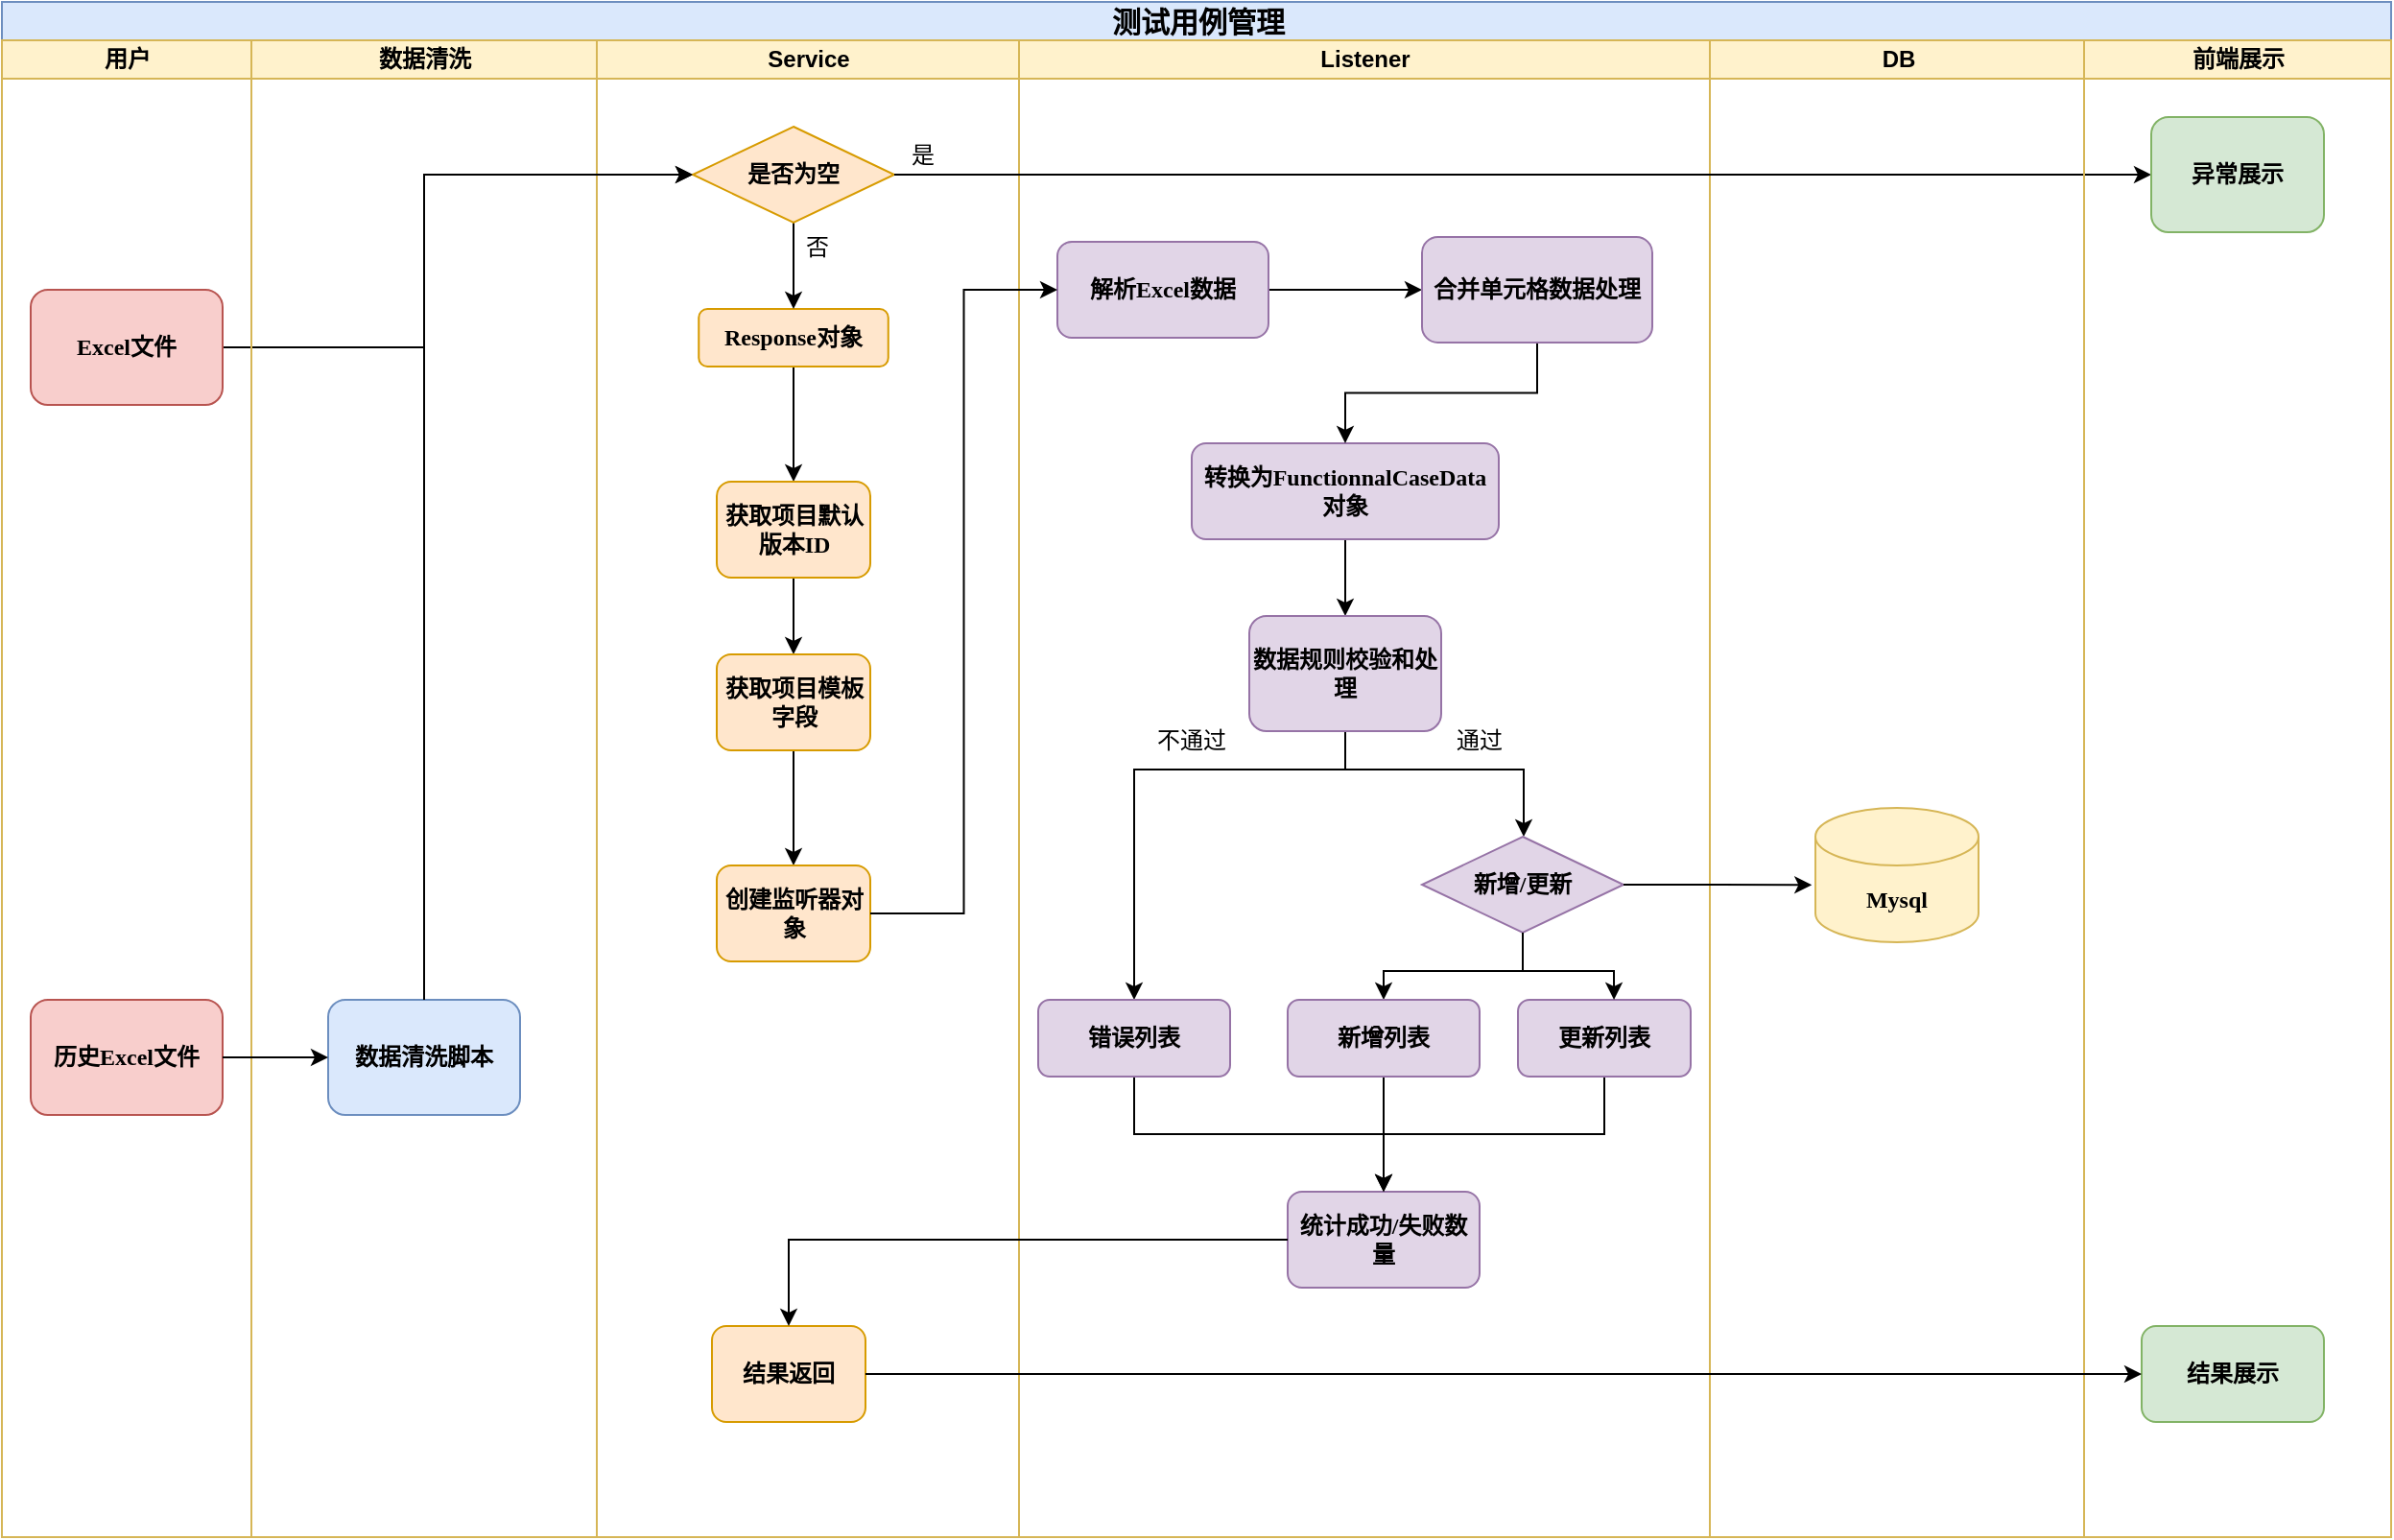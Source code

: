 <mxfile version="26.2.6">
  <diagram name="第 1 页" id="mAxnPa-wIW2UGlIj4MMn">
    <mxGraphModel dx="1334" dy="764" grid="1" gridSize="10" guides="1" tooltips="1" connect="1" arrows="1" fold="1" page="1" pageScale="1" pageWidth="9997" pageHeight="11169" math="0" shadow="0">
      <root>
        <mxCell id="0" />
        <mxCell id="1" parent="0" />
        <mxCell id="Ma0VbYQPzI4zfsSaGSA2-1" value="&lt;span style=&quot;font-size: 15px;&quot;&gt;测试用例管理&lt;/span&gt;" style="swimlane;html=1;childLayout=stackLayout;startSize=20;rounded=0;shadow=0;labelBackgroundColor=none;strokeWidth=1;fontFamily=Verdana;fontSize=8;align=center;fillColor=#dae8fc;strokeColor=#6c8ebf;" vertex="1" parent="1">
          <mxGeometry x="590" y="90" width="1245" height="800" as="geometry" />
        </mxCell>
        <mxCell id="Ma0VbYQPzI4zfsSaGSA2-2" value="用户" style="swimlane;html=1;startSize=20;fillColor=#fff2cc;strokeColor=#d6b656;" vertex="1" parent="Ma0VbYQPzI4zfsSaGSA2-1">
          <mxGeometry y="20" width="130" height="780" as="geometry" />
        </mxCell>
        <mxCell id="Ma0VbYQPzI4zfsSaGSA2-219" style="edgeStyle=orthogonalEdgeStyle;rounded=0;orthogonalLoop=1;jettySize=auto;html=1;" edge="1" parent="Ma0VbYQPzI4zfsSaGSA2-2" source="Ma0VbYQPzI4zfsSaGSA2-3">
          <mxGeometry relative="1" as="geometry">
            <mxPoint x="360" y="70" as="targetPoint" />
            <Array as="points">
              <mxPoint x="220" y="160" />
              <mxPoint x="220" y="70" />
            </Array>
          </mxGeometry>
        </mxCell>
        <mxCell id="Ma0VbYQPzI4zfsSaGSA2-3" value="&lt;h5&gt;&lt;span style=&quot;font-size: 12px;&quot;&gt;Excel文件&lt;/span&gt;&lt;/h5&gt;" style="rounded=1;whiteSpace=wrap;html=1;shadow=0;labelBackgroundColor=none;strokeWidth=1;fontFamily=Verdana;fontSize=8;align=center;fillColor=#f8cecc;strokeColor=#b85450;" vertex="1" parent="Ma0VbYQPzI4zfsSaGSA2-2">
          <mxGeometry x="15" y="130" width="100" height="60" as="geometry" />
        </mxCell>
        <mxCell id="Ma0VbYQPzI4zfsSaGSA2-53" value="&lt;h5&gt;&lt;span style=&quot;font-size: 12px;&quot;&gt;历史Excel文件&lt;/span&gt;&lt;/h5&gt;" style="rounded=1;whiteSpace=wrap;html=1;shadow=0;labelBackgroundColor=none;strokeWidth=1;fontFamily=Verdana;fontSize=8;align=center;fillColor=#f8cecc;strokeColor=#b85450;" vertex="1" parent="Ma0VbYQPzI4zfsSaGSA2-2">
          <mxGeometry x="15" y="500" width="100" height="60" as="geometry" />
        </mxCell>
        <mxCell id="Ma0VbYQPzI4zfsSaGSA2-4" value="数据清洗" style="swimlane;html=1;startSize=20;fillColor=#fff2cc;strokeColor=#d6b656;" vertex="1" parent="Ma0VbYQPzI4zfsSaGSA2-1">
          <mxGeometry x="130" y="20" width="180" height="780" as="geometry" />
        </mxCell>
        <mxCell id="Ma0VbYQPzI4zfsSaGSA2-14" value="&lt;h5&gt;&lt;span style=&quot;font-size: 12px;&quot;&gt;数据清洗脚本&lt;/span&gt;&lt;/h5&gt;" style="rounded=1;whiteSpace=wrap;html=1;shadow=0;labelBackgroundColor=none;strokeWidth=1;fontFamily=Verdana;fontSize=8;align=center;fillColor=#dae8fc;strokeColor=#6c8ebf;" vertex="1" parent="Ma0VbYQPzI4zfsSaGSA2-4">
          <mxGeometry x="40" y="500" width="100" height="60" as="geometry" />
        </mxCell>
        <mxCell id="Ma0VbYQPzI4zfsSaGSA2-61" style="edgeStyle=orthogonalEdgeStyle;rounded=0;orthogonalLoop=1;jettySize=auto;html=1;entryX=0;entryY=0.5;entryDx=0;entryDy=0;" edge="1" parent="Ma0VbYQPzI4zfsSaGSA2-1" source="Ma0VbYQPzI4zfsSaGSA2-53" target="Ma0VbYQPzI4zfsSaGSA2-14">
          <mxGeometry relative="1" as="geometry" />
        </mxCell>
        <mxCell id="Ma0VbYQPzI4zfsSaGSA2-20" value="Service" style="swimlane;html=1;startSize=20;fillColor=#fff2cc;strokeColor=#d6b656;" vertex="1" parent="Ma0VbYQPzI4zfsSaGSA2-1">
          <mxGeometry x="310" y="20" width="220" height="780" as="geometry" />
        </mxCell>
        <mxCell id="Ma0VbYQPzI4zfsSaGSA2-138" style="edgeStyle=orthogonalEdgeStyle;rounded=0;orthogonalLoop=1;jettySize=auto;html=1;entryX=0.5;entryY=0;entryDx=0;entryDy=0;" edge="1" parent="Ma0VbYQPzI4zfsSaGSA2-20" source="Ma0VbYQPzI4zfsSaGSA2-22" target="Ma0VbYQPzI4zfsSaGSA2-67">
          <mxGeometry relative="1" as="geometry" />
        </mxCell>
        <mxCell id="Ma0VbYQPzI4zfsSaGSA2-22" value="&lt;span style=&quot;font-size: 12px;&quot;&gt;&lt;b&gt;Response对象&lt;/b&gt;&lt;/span&gt;" style="rounded=1;whiteSpace=wrap;html=1;shadow=0;labelBackgroundColor=none;strokeWidth=1;fontFamily=Verdana;fontSize=8;align=center;fillColor=#ffe6cc;strokeColor=#d79b00;" vertex="1" parent="Ma0VbYQPzI4zfsSaGSA2-20">
          <mxGeometry x="53.13" y="140" width="98.75" height="30" as="geometry" />
        </mxCell>
        <mxCell id="Ma0VbYQPzI4zfsSaGSA2-139" style="edgeStyle=orthogonalEdgeStyle;rounded=0;orthogonalLoop=1;jettySize=auto;html=1;entryX=0.5;entryY=0;entryDx=0;entryDy=0;" edge="1" parent="Ma0VbYQPzI4zfsSaGSA2-20" source="Ma0VbYQPzI4zfsSaGSA2-67" target="Ma0VbYQPzI4zfsSaGSA2-107">
          <mxGeometry relative="1" as="geometry" />
        </mxCell>
        <mxCell id="Ma0VbYQPzI4zfsSaGSA2-67" value="&lt;span style=&quot;font-size: 12px;&quot;&gt;&lt;b&gt;获取项目默认版本ID&lt;br&gt;&lt;/b&gt;&lt;/span&gt;" style="rounded=1;whiteSpace=wrap;html=1;shadow=0;labelBackgroundColor=none;strokeWidth=1;fontFamily=Verdana;fontSize=8;align=center;fillColor=#ffe6cc;strokeColor=#d79b00;" vertex="1" parent="Ma0VbYQPzI4zfsSaGSA2-20">
          <mxGeometry x="62.51" y="230" width="80" height="50" as="geometry" />
        </mxCell>
        <mxCell id="Ma0VbYQPzI4zfsSaGSA2-136" style="edgeStyle=orthogonalEdgeStyle;rounded=0;orthogonalLoop=1;jettySize=auto;html=1;entryX=0.5;entryY=0;entryDx=0;entryDy=0;" edge="1" parent="Ma0VbYQPzI4zfsSaGSA2-20" source="Ma0VbYQPzI4zfsSaGSA2-63" target="Ma0VbYQPzI4zfsSaGSA2-22">
          <mxGeometry relative="1" as="geometry" />
        </mxCell>
        <mxCell id="Ma0VbYQPzI4zfsSaGSA2-63" value="&lt;font style=&quot;font-size: 12px;&quot;&gt;&lt;b&gt;是否为空&lt;/b&gt;&lt;/font&gt;" style="rhombus;whiteSpace=wrap;html=1;fillColor=#ffe6cc;strokeColor=#d79b00;fontSize=8;fontFamily=Verdana;" vertex="1" parent="Ma0VbYQPzI4zfsSaGSA2-20">
          <mxGeometry x="50" y="45" width="105" height="50" as="geometry" />
        </mxCell>
        <mxCell id="Ma0VbYQPzI4zfsSaGSA2-69" value="是" style="text;html=1;align=center;verticalAlign=middle;whiteSpace=wrap;rounded=0;" vertex="1" parent="Ma0VbYQPzI4zfsSaGSA2-20">
          <mxGeometry x="140" y="45" width="60" height="30" as="geometry" />
        </mxCell>
        <mxCell id="Ma0VbYQPzI4zfsSaGSA2-104" value="否" style="text;html=1;align=center;verticalAlign=middle;whiteSpace=wrap;rounded=0;" vertex="1" parent="Ma0VbYQPzI4zfsSaGSA2-20">
          <mxGeometry x="90" y="95" width="50" height="25" as="geometry" />
        </mxCell>
        <mxCell id="Ma0VbYQPzI4zfsSaGSA2-140" style="edgeStyle=orthogonalEdgeStyle;rounded=0;orthogonalLoop=1;jettySize=auto;html=1;entryX=0.5;entryY=0;entryDx=0;entryDy=0;" edge="1" parent="Ma0VbYQPzI4zfsSaGSA2-20" source="Ma0VbYQPzI4zfsSaGSA2-107" target="Ma0VbYQPzI4zfsSaGSA2-113">
          <mxGeometry relative="1" as="geometry" />
        </mxCell>
        <mxCell id="Ma0VbYQPzI4zfsSaGSA2-107" value="&lt;span style=&quot;font-size: 12px;&quot;&gt;&lt;b&gt;获取项目模板字段&lt;br&gt;&lt;/b&gt;&lt;/span&gt;" style="rounded=1;whiteSpace=wrap;html=1;shadow=0;labelBackgroundColor=none;strokeWidth=1;fontFamily=Verdana;fontSize=8;align=center;fillColor=#ffe6cc;strokeColor=#d79b00;" vertex="1" parent="Ma0VbYQPzI4zfsSaGSA2-20">
          <mxGeometry x="62.5" y="320" width="80" height="50" as="geometry" />
        </mxCell>
        <mxCell id="Ma0VbYQPzI4zfsSaGSA2-113" value="&lt;b style=&quot;font-size: 12px;&quot;&gt;创建监听器对象&lt;/b&gt;&lt;span style=&quot;font-size: 12px;&quot;&gt;&lt;b&gt;&lt;/b&gt;&lt;/span&gt;" style="rounded=1;whiteSpace=wrap;html=1;shadow=0;labelBackgroundColor=none;strokeWidth=1;fontFamily=Verdana;fontSize=8;align=center;fillColor=#ffe6cc;strokeColor=#d79b00;" vertex="1" parent="Ma0VbYQPzI4zfsSaGSA2-20">
          <mxGeometry x="62.5" y="430" width="80" height="50" as="geometry" />
        </mxCell>
        <mxCell id="Ma0VbYQPzI4zfsSaGSA2-130" value="&lt;span style=&quot;font-size: 12px;&quot;&gt;&lt;b&gt;结果返回&lt;/b&gt;&lt;/span&gt;" style="rounded=1;whiteSpace=wrap;html=1;shadow=0;labelBackgroundColor=none;strokeWidth=1;fontFamily=Verdana;fontSize=8;align=center;fillColor=#ffe6cc;strokeColor=#d79b00;" vertex="1" parent="Ma0VbYQPzI4zfsSaGSA2-20">
          <mxGeometry x="60" y="670" width="80" height="50" as="geometry" />
        </mxCell>
        <mxCell id="Ma0VbYQPzI4zfsSaGSA2-33" value="Listener" style="swimlane;html=1;startSize=20;fillColor=#fff2cc;strokeColor=#d6b656;" vertex="1" parent="Ma0VbYQPzI4zfsSaGSA2-1">
          <mxGeometry x="530" y="20" width="360" height="780" as="geometry" />
        </mxCell>
        <mxCell id="Ma0VbYQPzI4zfsSaGSA2-34" value="&lt;h5&gt;&lt;span style=&quot;font-size: 12px;&quot;&gt;统计成功/失败数量&lt;/span&gt;&lt;/h5&gt;" style="rounded=1;whiteSpace=wrap;html=1;shadow=0;labelBackgroundColor=none;strokeWidth=1;fontFamily=Verdana;fontSize=8;align=center;fillColor=#e1d5e7;strokeColor=#9673a6;" vertex="1" parent="Ma0VbYQPzI4zfsSaGSA2-33">
          <mxGeometry x="140" y="600" width="100" height="50" as="geometry" />
        </mxCell>
        <mxCell id="Ma0VbYQPzI4zfsSaGSA2-143" style="edgeStyle=orthogonalEdgeStyle;rounded=0;orthogonalLoop=1;jettySize=auto;html=1;entryX=0;entryY=0.5;entryDx=0;entryDy=0;" edge="1" parent="Ma0VbYQPzI4zfsSaGSA2-33" source="Ma0VbYQPzI4zfsSaGSA2-36" target="Ma0VbYQPzI4zfsSaGSA2-115">
          <mxGeometry relative="1" as="geometry" />
        </mxCell>
        <mxCell id="Ma0VbYQPzI4zfsSaGSA2-36" value="&lt;span style=&quot;font-size: 12px;&quot;&gt;&lt;b&gt;解析Excel数据&lt;/b&gt;&lt;/span&gt;" style="rounded=1;whiteSpace=wrap;html=1;shadow=0;labelBackgroundColor=none;strokeWidth=1;fontFamily=Verdana;fontSize=8;align=center;fillColor=#e1d5e7;strokeColor=#9673a6;" vertex="1" parent="Ma0VbYQPzI4zfsSaGSA2-33">
          <mxGeometry x="20" y="105" width="110" height="50" as="geometry" />
        </mxCell>
        <mxCell id="Ma0VbYQPzI4zfsSaGSA2-145" style="edgeStyle=orthogonalEdgeStyle;rounded=0;orthogonalLoop=1;jettySize=auto;html=1;entryX=0.5;entryY=0;entryDx=0;entryDy=0;" edge="1" parent="Ma0VbYQPzI4zfsSaGSA2-33" source="Ma0VbYQPzI4zfsSaGSA2-112" target="Ma0VbYQPzI4zfsSaGSA2-116">
          <mxGeometry relative="1" as="geometry" />
        </mxCell>
        <mxCell id="Ma0VbYQPzI4zfsSaGSA2-112" value="&lt;span style=&quot;font-size: 12px;&quot;&gt;&lt;b&gt;转换为FunctionnalCaseData对象&lt;/b&gt;&lt;/span&gt;" style="rounded=1;whiteSpace=wrap;html=1;shadow=0;labelBackgroundColor=none;strokeWidth=1;fontFamily=Verdana;fontSize=8;align=center;fillColor=#e1d5e7;strokeColor=#9673a6;" vertex="1" parent="Ma0VbYQPzI4zfsSaGSA2-33">
          <mxGeometry x="90" y="210" width="160" height="50" as="geometry" />
        </mxCell>
        <mxCell id="Ma0VbYQPzI4zfsSaGSA2-144" style="edgeStyle=orthogonalEdgeStyle;rounded=0;orthogonalLoop=1;jettySize=auto;html=1;entryX=0.5;entryY=0;entryDx=0;entryDy=0;" edge="1" parent="Ma0VbYQPzI4zfsSaGSA2-33" source="Ma0VbYQPzI4zfsSaGSA2-115" target="Ma0VbYQPzI4zfsSaGSA2-112">
          <mxGeometry relative="1" as="geometry" />
        </mxCell>
        <mxCell id="Ma0VbYQPzI4zfsSaGSA2-115" value="&lt;h5&gt;&lt;span style=&quot;font-size: 12px;&quot;&gt;合并单元格数据处理&lt;/span&gt;&lt;/h5&gt;" style="rounded=1;whiteSpace=wrap;html=1;shadow=0;labelBackgroundColor=none;strokeWidth=1;fontFamily=Verdana;fontSize=8;align=center;fillColor=#e1d5e7;strokeColor=#9673a6;" vertex="1" parent="Ma0VbYQPzI4zfsSaGSA2-33">
          <mxGeometry x="210" y="102.5" width="120" height="55" as="geometry" />
        </mxCell>
        <mxCell id="Ma0VbYQPzI4zfsSaGSA2-146" style="edgeStyle=orthogonalEdgeStyle;rounded=0;orthogonalLoop=1;jettySize=auto;html=1;entryX=0.5;entryY=0;entryDx=0;entryDy=0;" edge="1" parent="Ma0VbYQPzI4zfsSaGSA2-33" source="Ma0VbYQPzI4zfsSaGSA2-116" target="Ma0VbYQPzI4zfsSaGSA2-117">
          <mxGeometry relative="1" as="geometry">
            <Array as="points">
              <mxPoint x="170" y="380" />
              <mxPoint x="263" y="380" />
              <mxPoint x="263" y="415" />
            </Array>
          </mxGeometry>
        </mxCell>
        <mxCell id="Ma0VbYQPzI4zfsSaGSA2-206" style="edgeStyle=orthogonalEdgeStyle;rounded=0;orthogonalLoop=1;jettySize=auto;html=1;entryX=0.5;entryY=0;entryDx=0;entryDy=0;" edge="1" parent="Ma0VbYQPzI4zfsSaGSA2-33" source="Ma0VbYQPzI4zfsSaGSA2-116" target="Ma0VbYQPzI4zfsSaGSA2-129">
          <mxGeometry relative="1" as="geometry">
            <Array as="points">
              <mxPoint x="170" y="380" />
              <mxPoint x="60" y="380" />
            </Array>
          </mxGeometry>
        </mxCell>
        <mxCell id="Ma0VbYQPzI4zfsSaGSA2-116" value="&lt;h5&gt;&lt;span style=&quot;font-size: 12px;&quot;&gt;数据规则校验和处理&lt;/span&gt;&lt;/h5&gt;" style="rounded=1;whiteSpace=wrap;html=1;shadow=0;labelBackgroundColor=none;strokeWidth=1;fontFamily=Verdana;fontSize=8;align=center;fillColor=#e1d5e7;strokeColor=#9673a6;" vertex="1" parent="Ma0VbYQPzI4zfsSaGSA2-33">
          <mxGeometry x="120" y="300" width="100" height="60" as="geometry" />
        </mxCell>
        <mxCell id="Ma0VbYQPzI4zfsSaGSA2-199" style="edgeStyle=orthogonalEdgeStyle;rounded=0;orthogonalLoop=1;jettySize=auto;html=1;entryX=0.5;entryY=0;entryDx=0;entryDy=0;" edge="1" parent="Ma0VbYQPzI4zfsSaGSA2-33" source="Ma0VbYQPzI4zfsSaGSA2-117" target="Ma0VbYQPzI4zfsSaGSA2-125">
          <mxGeometry relative="1" as="geometry" />
        </mxCell>
        <mxCell id="Ma0VbYQPzI4zfsSaGSA2-117" value="&lt;span style=&quot;font-size: 12px;&quot;&gt;&lt;b&gt;新增/更新&lt;/b&gt;&lt;/span&gt;" style="rhombus;whiteSpace=wrap;html=1;fillColor=#e1d5e7;strokeColor=#9673a6;fontSize=8;fontFamily=Verdana;" vertex="1" parent="Ma0VbYQPzI4zfsSaGSA2-33">
          <mxGeometry x="210" y="415" width="105" height="50" as="geometry" />
        </mxCell>
        <mxCell id="Ma0VbYQPzI4zfsSaGSA2-211" style="edgeStyle=orthogonalEdgeStyle;rounded=0;orthogonalLoop=1;jettySize=auto;html=1;entryX=0.5;entryY=0;entryDx=0;entryDy=0;" edge="1" parent="Ma0VbYQPzI4zfsSaGSA2-33" source="Ma0VbYQPzI4zfsSaGSA2-125" target="Ma0VbYQPzI4zfsSaGSA2-34">
          <mxGeometry relative="1" as="geometry" />
        </mxCell>
        <mxCell id="Ma0VbYQPzI4zfsSaGSA2-125" value="&lt;h5&gt;&lt;span style=&quot;font-size: 12px;&quot;&gt;新增列表&lt;/span&gt;&lt;/h5&gt;" style="rounded=1;whiteSpace=wrap;html=1;shadow=0;labelBackgroundColor=none;strokeWidth=1;fontFamily=Verdana;fontSize=8;align=center;fillColor=#e1d5e7;strokeColor=#9673a6;" vertex="1" parent="Ma0VbYQPzI4zfsSaGSA2-33">
          <mxGeometry x="140" y="500" width="100" height="40" as="geometry" />
        </mxCell>
        <mxCell id="Ma0VbYQPzI4zfsSaGSA2-212" style="edgeStyle=orthogonalEdgeStyle;rounded=0;orthogonalLoop=1;jettySize=auto;html=1;entryX=0.5;entryY=0;entryDx=0;entryDy=0;" edge="1" parent="Ma0VbYQPzI4zfsSaGSA2-33" source="Ma0VbYQPzI4zfsSaGSA2-126" target="Ma0VbYQPzI4zfsSaGSA2-34">
          <mxGeometry relative="1" as="geometry">
            <Array as="points">
              <mxPoint x="305" y="570" />
              <mxPoint x="190" y="570" />
            </Array>
          </mxGeometry>
        </mxCell>
        <mxCell id="Ma0VbYQPzI4zfsSaGSA2-126" value="&lt;h5&gt;&lt;span style=&quot;font-size: 12px;&quot;&gt;更新列表&lt;/span&gt;&lt;/h5&gt;" style="rounded=1;whiteSpace=wrap;html=1;shadow=0;labelBackgroundColor=none;strokeWidth=1;fontFamily=Verdana;fontSize=8;align=center;fillColor=#e1d5e7;strokeColor=#9673a6;" vertex="1" parent="Ma0VbYQPzI4zfsSaGSA2-33">
          <mxGeometry x="260" y="500" width="90" height="40" as="geometry" />
        </mxCell>
        <mxCell id="Ma0VbYQPzI4zfsSaGSA2-210" style="edgeStyle=orthogonalEdgeStyle;rounded=0;orthogonalLoop=1;jettySize=auto;html=1;entryX=0.5;entryY=0;entryDx=0;entryDy=0;" edge="1" parent="Ma0VbYQPzI4zfsSaGSA2-33" source="Ma0VbYQPzI4zfsSaGSA2-129" target="Ma0VbYQPzI4zfsSaGSA2-34">
          <mxGeometry relative="1" as="geometry">
            <Array as="points">
              <mxPoint x="60" y="570" />
              <mxPoint x="190" y="570" />
            </Array>
          </mxGeometry>
        </mxCell>
        <mxCell id="Ma0VbYQPzI4zfsSaGSA2-129" value="&lt;h5&gt;&lt;span style=&quot;font-size: 12px;&quot;&gt;错误列表&lt;/span&gt;&lt;/h5&gt;" style="rounded=1;whiteSpace=wrap;html=1;shadow=0;labelBackgroundColor=none;strokeWidth=1;fontFamily=Verdana;fontSize=8;align=center;fillColor=#e1d5e7;strokeColor=#9673a6;" vertex="1" parent="Ma0VbYQPzI4zfsSaGSA2-33">
          <mxGeometry x="10" y="500" width="100" height="40" as="geometry" />
        </mxCell>
        <mxCell id="Ma0VbYQPzI4zfsSaGSA2-196" value="通过" style="text;html=1;align=center;verticalAlign=middle;whiteSpace=wrap;rounded=0;" vertex="1" parent="Ma0VbYQPzI4zfsSaGSA2-33">
          <mxGeometry x="210" y="350" width="60" height="30" as="geometry" />
        </mxCell>
        <mxCell id="Ma0VbYQPzI4zfsSaGSA2-198" value="不通过" style="text;html=1;align=center;verticalAlign=middle;whiteSpace=wrap;rounded=0;" vertex="1" parent="Ma0VbYQPzI4zfsSaGSA2-33">
          <mxGeometry x="60" y="350" width="60" height="30" as="geometry" />
        </mxCell>
        <mxCell id="Ma0VbYQPzI4zfsSaGSA2-200" style="edgeStyle=orthogonalEdgeStyle;rounded=0;orthogonalLoop=1;jettySize=auto;html=1;entryX=0.556;entryY=0;entryDx=0;entryDy=0;entryPerimeter=0;" edge="1" parent="Ma0VbYQPzI4zfsSaGSA2-33" source="Ma0VbYQPzI4zfsSaGSA2-117" target="Ma0VbYQPzI4zfsSaGSA2-126">
          <mxGeometry relative="1" as="geometry" />
        </mxCell>
        <mxCell id="Ma0VbYQPzI4zfsSaGSA2-37" value="DB" style="swimlane;html=1;startSize=20;fillColor=#fff2cc;strokeColor=#d6b656;" vertex="1" parent="Ma0VbYQPzI4zfsSaGSA2-1">
          <mxGeometry x="890" y="20" width="195" height="780" as="geometry" />
        </mxCell>
        <mxCell id="Ma0VbYQPzI4zfsSaGSA2-38" value="" style="edgeStyle=orthogonalEdgeStyle;rounded=0;orthogonalLoop=1;jettySize=auto;html=1;" edge="1" parent="Ma0VbYQPzI4zfsSaGSA2-37">
          <mxGeometry relative="1" as="geometry">
            <mxPoint x="80" y="460" as="targetPoint" />
          </mxGeometry>
        </mxCell>
        <mxCell id="Ma0VbYQPzI4zfsSaGSA2-39" style="edgeStyle=orthogonalEdgeStyle;rounded=1;html=1;labelBackgroundColor=none;startArrow=none;startFill=0;startSize=5;endArrow=classicThin;endFill=1;endSize=5;jettySize=auto;orthogonalLoop=1;strokeWidth=1;fontFamily=Verdana;fontSize=8" edge="1" parent="Ma0VbYQPzI4zfsSaGSA2-37">
          <mxGeometry relative="1" as="geometry">
            <mxPoint x="80" y="460" as="sourcePoint" />
          </mxGeometry>
        </mxCell>
        <mxCell id="Ma0VbYQPzI4zfsSaGSA2-40" style="edgeStyle=orthogonalEdgeStyle;rounded=1;html=1;labelBackgroundColor=none;startArrow=none;startFill=0;startSize=5;endArrow=classicThin;endFill=1;endSize=5;jettySize=auto;orthogonalLoop=1;strokeWidth=1;fontFamily=Verdana;fontSize=8" edge="1" parent="Ma0VbYQPzI4zfsSaGSA2-37">
          <mxGeometry relative="1" as="geometry">
            <mxPoint x="80" y="540" as="sourcePoint" />
          </mxGeometry>
        </mxCell>
        <mxCell id="Ma0VbYQPzI4zfsSaGSA2-127" value="&lt;b&gt;&lt;font face=&quot;Verdana&quot;&gt;Mysql&lt;/font&gt;&lt;/b&gt;" style="shape=cylinder3;whiteSpace=wrap;html=1;boundedLbl=1;backgroundOutline=1;size=15;fillColor=#fff2cc;strokeColor=#d6b656;" vertex="1" parent="Ma0VbYQPzI4zfsSaGSA2-37">
          <mxGeometry x="55" y="400" width="85" height="70" as="geometry" />
        </mxCell>
        <mxCell id="Ma0VbYQPzI4zfsSaGSA2-135" style="edgeStyle=orthogonalEdgeStyle;rounded=0;orthogonalLoop=1;jettySize=auto;html=1;" edge="1" parent="Ma0VbYQPzI4zfsSaGSA2-1" source="Ma0VbYQPzI4zfsSaGSA2-63" target="Ma0VbYQPzI4zfsSaGSA2-131">
          <mxGeometry relative="1" as="geometry" />
        </mxCell>
        <mxCell id="Ma0VbYQPzI4zfsSaGSA2-141" style="edgeStyle=orthogonalEdgeStyle;rounded=0;orthogonalLoop=1;jettySize=auto;html=1;entryX=0;entryY=0.5;entryDx=0;entryDy=0;" edge="1" parent="Ma0VbYQPzI4zfsSaGSA2-1" source="Ma0VbYQPzI4zfsSaGSA2-113" target="Ma0VbYQPzI4zfsSaGSA2-36">
          <mxGeometry relative="1" as="geometry" />
        </mxCell>
        <mxCell id="Ma0VbYQPzI4zfsSaGSA2-213" style="edgeStyle=orthogonalEdgeStyle;rounded=0;orthogonalLoop=1;jettySize=auto;html=1;entryX=0.5;entryY=0;entryDx=0;entryDy=0;" edge="1" parent="Ma0VbYQPzI4zfsSaGSA2-1" source="Ma0VbYQPzI4zfsSaGSA2-34" target="Ma0VbYQPzI4zfsSaGSA2-130">
          <mxGeometry relative="1" as="geometry" />
        </mxCell>
        <mxCell id="Ma0VbYQPzI4zfsSaGSA2-118" value="前端展示" style="swimlane;html=1;startSize=20;fillColor=#fff2cc;strokeColor=#d6b656;" vertex="1" parent="Ma0VbYQPzI4zfsSaGSA2-1">
          <mxGeometry x="1085" y="20" width="160" height="780" as="geometry" />
        </mxCell>
        <mxCell id="Ma0VbYQPzI4zfsSaGSA2-119" value="" style="edgeStyle=orthogonalEdgeStyle;rounded=0;orthogonalLoop=1;jettySize=auto;html=1;" edge="1" parent="Ma0VbYQPzI4zfsSaGSA2-118">
          <mxGeometry relative="1" as="geometry">
            <mxPoint x="80" y="460" as="targetPoint" />
          </mxGeometry>
        </mxCell>
        <mxCell id="Ma0VbYQPzI4zfsSaGSA2-120" style="edgeStyle=orthogonalEdgeStyle;rounded=1;html=1;labelBackgroundColor=none;startArrow=none;startFill=0;startSize=5;endArrow=classicThin;endFill=1;endSize=5;jettySize=auto;orthogonalLoop=1;strokeWidth=1;fontFamily=Verdana;fontSize=8" edge="1" parent="Ma0VbYQPzI4zfsSaGSA2-118">
          <mxGeometry relative="1" as="geometry">
            <mxPoint x="80" y="460" as="sourcePoint" />
          </mxGeometry>
        </mxCell>
        <mxCell id="Ma0VbYQPzI4zfsSaGSA2-121" style="edgeStyle=orthogonalEdgeStyle;rounded=1;html=1;labelBackgroundColor=none;startArrow=none;startFill=0;startSize=5;endArrow=classicThin;endFill=1;endSize=5;jettySize=auto;orthogonalLoop=1;strokeWidth=1;fontFamily=Verdana;fontSize=8" edge="1" parent="Ma0VbYQPzI4zfsSaGSA2-118">
          <mxGeometry relative="1" as="geometry">
            <mxPoint x="80" y="540" as="sourcePoint" />
          </mxGeometry>
        </mxCell>
        <mxCell id="Ma0VbYQPzI4zfsSaGSA2-122" value="&lt;span style=&quot;font-size: 12px;&quot;&gt;&lt;b&gt;结果展示&lt;/b&gt;&lt;/span&gt;" style="rounded=1;whiteSpace=wrap;html=1;shadow=0;labelBackgroundColor=none;strokeWidth=1;fontFamily=Verdana;fontSize=8;align=center;fillColor=#d5e8d4;strokeColor=#82b366;" vertex="1" parent="Ma0VbYQPzI4zfsSaGSA2-118">
          <mxGeometry x="30" y="670" width="95" height="50" as="geometry" />
        </mxCell>
        <mxCell id="Ma0VbYQPzI4zfsSaGSA2-131" value="&lt;span style=&quot;font-size: 12px;&quot;&gt;&lt;b&gt;异常展示&lt;/b&gt;&lt;/span&gt;" style="rounded=1;whiteSpace=wrap;html=1;shadow=0;labelBackgroundColor=none;strokeWidth=1;fontFamily=Verdana;fontSize=8;align=center;fillColor=#d5e8d4;strokeColor=#82b366;" vertex="1" parent="Ma0VbYQPzI4zfsSaGSA2-118">
          <mxGeometry x="35" y="40" width="90" height="60" as="geometry" />
        </mxCell>
        <mxCell id="Ma0VbYQPzI4zfsSaGSA2-215" style="edgeStyle=orthogonalEdgeStyle;rounded=0;orthogonalLoop=1;jettySize=auto;html=1;entryX=0;entryY=0.5;entryDx=0;entryDy=0;" edge="1" parent="Ma0VbYQPzI4zfsSaGSA2-1" source="Ma0VbYQPzI4zfsSaGSA2-130" target="Ma0VbYQPzI4zfsSaGSA2-122">
          <mxGeometry relative="1" as="geometry" />
        </mxCell>
        <mxCell id="Ma0VbYQPzI4zfsSaGSA2-217" style="edgeStyle=orthogonalEdgeStyle;rounded=0;orthogonalLoop=1;jettySize=auto;html=1;entryX=-0.022;entryY=0.574;entryDx=0;entryDy=0;entryPerimeter=0;" edge="1" parent="Ma0VbYQPzI4zfsSaGSA2-1" source="Ma0VbYQPzI4zfsSaGSA2-117" target="Ma0VbYQPzI4zfsSaGSA2-127">
          <mxGeometry relative="1" as="geometry" />
        </mxCell>
        <mxCell id="Ma0VbYQPzI4zfsSaGSA2-218" style="edgeStyle=orthogonalEdgeStyle;rounded=0;orthogonalLoop=1;jettySize=auto;html=1;" edge="1" parent="Ma0VbYQPzI4zfsSaGSA2-1" source="Ma0VbYQPzI4zfsSaGSA2-14" target="Ma0VbYQPzI4zfsSaGSA2-63">
          <mxGeometry relative="1" as="geometry">
            <Array as="points">
              <mxPoint x="220" y="90" />
            </Array>
          </mxGeometry>
        </mxCell>
      </root>
    </mxGraphModel>
  </diagram>
</mxfile>
